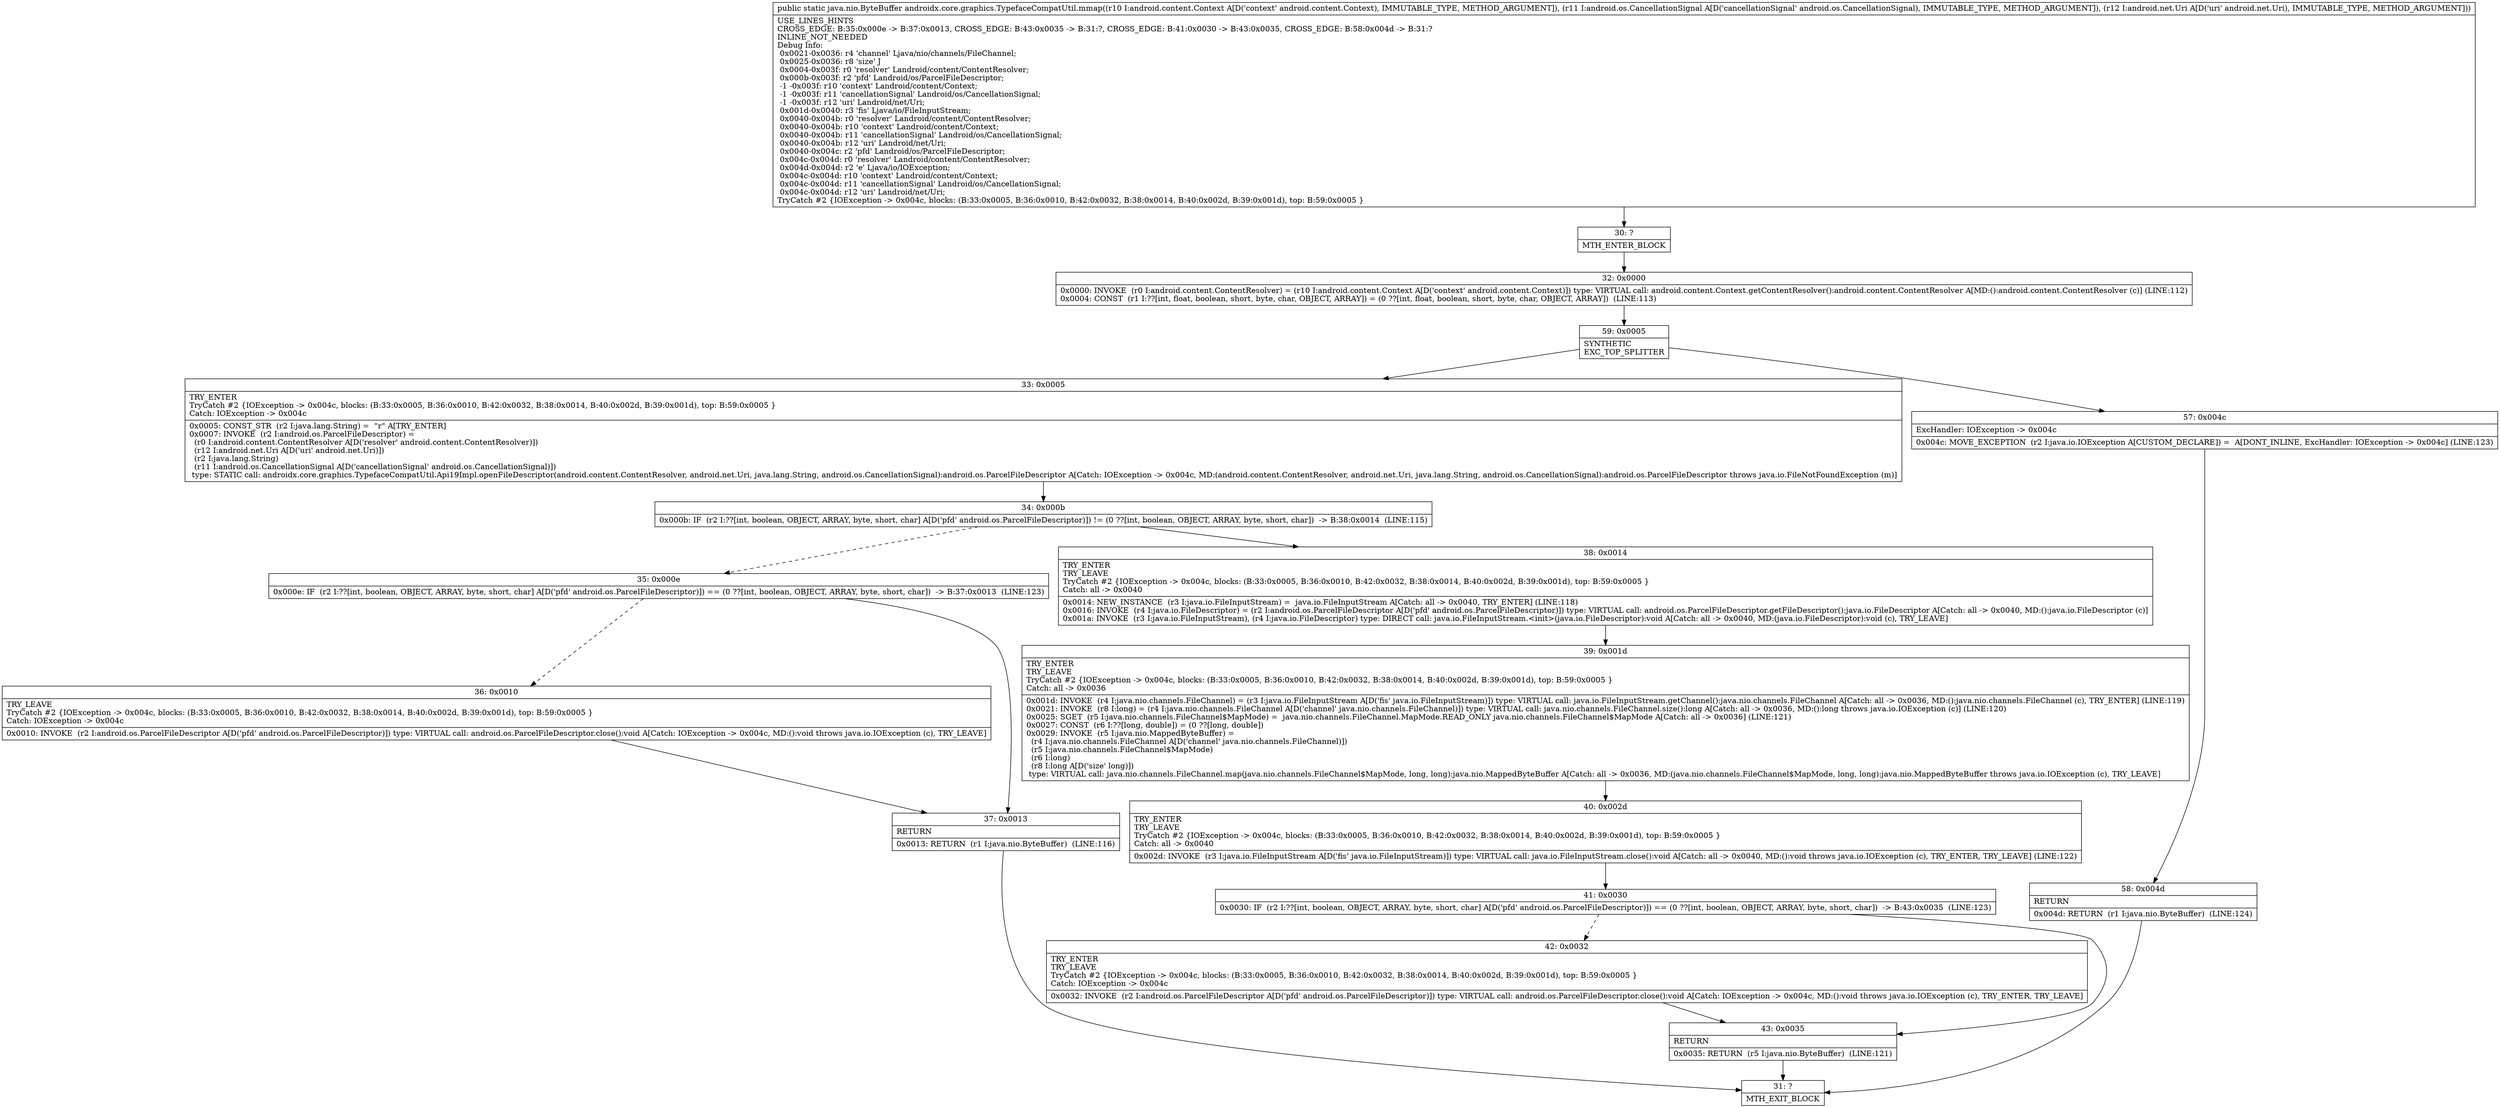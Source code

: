 digraph "CFG forandroidx.core.graphics.TypefaceCompatUtil.mmap(Landroid\/content\/Context;Landroid\/os\/CancellationSignal;Landroid\/net\/Uri;)Ljava\/nio\/ByteBuffer;" {
Node_30 [shape=record,label="{30\:\ ?|MTH_ENTER_BLOCK\l}"];
Node_32 [shape=record,label="{32\:\ 0x0000|0x0000: INVOKE  (r0 I:android.content.ContentResolver) = (r10 I:android.content.Context A[D('context' android.content.Context)]) type: VIRTUAL call: android.content.Context.getContentResolver():android.content.ContentResolver A[MD:():android.content.ContentResolver (c)] (LINE:112)\l0x0004: CONST  (r1 I:??[int, float, boolean, short, byte, char, OBJECT, ARRAY]) = (0 ??[int, float, boolean, short, byte, char, OBJECT, ARRAY])  (LINE:113)\l}"];
Node_59 [shape=record,label="{59\:\ 0x0005|SYNTHETIC\lEXC_TOP_SPLITTER\l}"];
Node_33 [shape=record,label="{33\:\ 0x0005|TRY_ENTER\lTryCatch #2 \{IOException \-\> 0x004c, blocks: (B:33:0x0005, B:36:0x0010, B:42:0x0032, B:38:0x0014, B:40:0x002d, B:39:0x001d), top: B:59:0x0005 \}\lCatch: IOException \-\> 0x004c\l|0x0005: CONST_STR  (r2 I:java.lang.String) =  \"r\" A[TRY_ENTER]\l0x0007: INVOKE  (r2 I:android.os.ParcelFileDescriptor) = \l  (r0 I:android.content.ContentResolver A[D('resolver' android.content.ContentResolver)])\l  (r12 I:android.net.Uri A[D('uri' android.net.Uri)])\l  (r2 I:java.lang.String)\l  (r11 I:android.os.CancellationSignal A[D('cancellationSignal' android.os.CancellationSignal)])\l type: STATIC call: androidx.core.graphics.TypefaceCompatUtil.Api19Impl.openFileDescriptor(android.content.ContentResolver, android.net.Uri, java.lang.String, android.os.CancellationSignal):android.os.ParcelFileDescriptor A[Catch: IOException \-\> 0x004c, MD:(android.content.ContentResolver, android.net.Uri, java.lang.String, android.os.CancellationSignal):android.os.ParcelFileDescriptor throws java.io.FileNotFoundException (m)]\l}"];
Node_34 [shape=record,label="{34\:\ 0x000b|0x000b: IF  (r2 I:??[int, boolean, OBJECT, ARRAY, byte, short, char] A[D('pfd' android.os.ParcelFileDescriptor)]) != (0 ??[int, boolean, OBJECT, ARRAY, byte, short, char])  \-\> B:38:0x0014  (LINE:115)\l}"];
Node_35 [shape=record,label="{35\:\ 0x000e|0x000e: IF  (r2 I:??[int, boolean, OBJECT, ARRAY, byte, short, char] A[D('pfd' android.os.ParcelFileDescriptor)]) == (0 ??[int, boolean, OBJECT, ARRAY, byte, short, char])  \-\> B:37:0x0013  (LINE:123)\l}"];
Node_36 [shape=record,label="{36\:\ 0x0010|TRY_LEAVE\lTryCatch #2 \{IOException \-\> 0x004c, blocks: (B:33:0x0005, B:36:0x0010, B:42:0x0032, B:38:0x0014, B:40:0x002d, B:39:0x001d), top: B:59:0x0005 \}\lCatch: IOException \-\> 0x004c\l|0x0010: INVOKE  (r2 I:android.os.ParcelFileDescriptor A[D('pfd' android.os.ParcelFileDescriptor)]) type: VIRTUAL call: android.os.ParcelFileDescriptor.close():void A[Catch: IOException \-\> 0x004c, MD:():void throws java.io.IOException (c), TRY_LEAVE]\l}"];
Node_37 [shape=record,label="{37\:\ 0x0013|RETURN\l|0x0013: RETURN  (r1 I:java.nio.ByteBuffer)  (LINE:116)\l}"];
Node_31 [shape=record,label="{31\:\ ?|MTH_EXIT_BLOCK\l}"];
Node_38 [shape=record,label="{38\:\ 0x0014|TRY_ENTER\lTRY_LEAVE\lTryCatch #2 \{IOException \-\> 0x004c, blocks: (B:33:0x0005, B:36:0x0010, B:42:0x0032, B:38:0x0014, B:40:0x002d, B:39:0x001d), top: B:59:0x0005 \}\lCatch: all \-\> 0x0040\l|0x0014: NEW_INSTANCE  (r3 I:java.io.FileInputStream) =  java.io.FileInputStream A[Catch: all \-\> 0x0040, TRY_ENTER] (LINE:118)\l0x0016: INVOKE  (r4 I:java.io.FileDescriptor) = (r2 I:android.os.ParcelFileDescriptor A[D('pfd' android.os.ParcelFileDescriptor)]) type: VIRTUAL call: android.os.ParcelFileDescriptor.getFileDescriptor():java.io.FileDescriptor A[Catch: all \-\> 0x0040, MD:():java.io.FileDescriptor (c)]\l0x001a: INVOKE  (r3 I:java.io.FileInputStream), (r4 I:java.io.FileDescriptor) type: DIRECT call: java.io.FileInputStream.\<init\>(java.io.FileDescriptor):void A[Catch: all \-\> 0x0040, MD:(java.io.FileDescriptor):void (c), TRY_LEAVE]\l}"];
Node_39 [shape=record,label="{39\:\ 0x001d|TRY_ENTER\lTRY_LEAVE\lTryCatch #2 \{IOException \-\> 0x004c, blocks: (B:33:0x0005, B:36:0x0010, B:42:0x0032, B:38:0x0014, B:40:0x002d, B:39:0x001d), top: B:59:0x0005 \}\lCatch: all \-\> 0x0036\l|0x001d: INVOKE  (r4 I:java.nio.channels.FileChannel) = (r3 I:java.io.FileInputStream A[D('fis' java.io.FileInputStream)]) type: VIRTUAL call: java.io.FileInputStream.getChannel():java.nio.channels.FileChannel A[Catch: all \-\> 0x0036, MD:():java.nio.channels.FileChannel (c), TRY_ENTER] (LINE:119)\l0x0021: INVOKE  (r8 I:long) = (r4 I:java.nio.channels.FileChannel A[D('channel' java.nio.channels.FileChannel)]) type: VIRTUAL call: java.nio.channels.FileChannel.size():long A[Catch: all \-\> 0x0036, MD:():long throws java.io.IOException (c)] (LINE:120)\l0x0025: SGET  (r5 I:java.nio.channels.FileChannel$MapMode) =  java.nio.channels.FileChannel.MapMode.READ_ONLY java.nio.channels.FileChannel$MapMode A[Catch: all \-\> 0x0036] (LINE:121)\l0x0027: CONST  (r6 I:??[long, double]) = (0 ??[long, double]) \l0x0029: INVOKE  (r5 I:java.nio.MappedByteBuffer) = \l  (r4 I:java.nio.channels.FileChannel A[D('channel' java.nio.channels.FileChannel)])\l  (r5 I:java.nio.channels.FileChannel$MapMode)\l  (r6 I:long)\l  (r8 I:long A[D('size' long)])\l type: VIRTUAL call: java.nio.channels.FileChannel.map(java.nio.channels.FileChannel$MapMode, long, long):java.nio.MappedByteBuffer A[Catch: all \-\> 0x0036, MD:(java.nio.channels.FileChannel$MapMode, long, long):java.nio.MappedByteBuffer throws java.io.IOException (c), TRY_LEAVE]\l}"];
Node_40 [shape=record,label="{40\:\ 0x002d|TRY_ENTER\lTRY_LEAVE\lTryCatch #2 \{IOException \-\> 0x004c, blocks: (B:33:0x0005, B:36:0x0010, B:42:0x0032, B:38:0x0014, B:40:0x002d, B:39:0x001d), top: B:59:0x0005 \}\lCatch: all \-\> 0x0040\l|0x002d: INVOKE  (r3 I:java.io.FileInputStream A[D('fis' java.io.FileInputStream)]) type: VIRTUAL call: java.io.FileInputStream.close():void A[Catch: all \-\> 0x0040, MD:():void throws java.io.IOException (c), TRY_ENTER, TRY_LEAVE] (LINE:122)\l}"];
Node_41 [shape=record,label="{41\:\ 0x0030|0x0030: IF  (r2 I:??[int, boolean, OBJECT, ARRAY, byte, short, char] A[D('pfd' android.os.ParcelFileDescriptor)]) == (0 ??[int, boolean, OBJECT, ARRAY, byte, short, char])  \-\> B:43:0x0035  (LINE:123)\l}"];
Node_42 [shape=record,label="{42\:\ 0x0032|TRY_ENTER\lTRY_LEAVE\lTryCatch #2 \{IOException \-\> 0x004c, blocks: (B:33:0x0005, B:36:0x0010, B:42:0x0032, B:38:0x0014, B:40:0x002d, B:39:0x001d), top: B:59:0x0005 \}\lCatch: IOException \-\> 0x004c\l|0x0032: INVOKE  (r2 I:android.os.ParcelFileDescriptor A[D('pfd' android.os.ParcelFileDescriptor)]) type: VIRTUAL call: android.os.ParcelFileDescriptor.close():void A[Catch: IOException \-\> 0x004c, MD:():void throws java.io.IOException (c), TRY_ENTER, TRY_LEAVE]\l}"];
Node_43 [shape=record,label="{43\:\ 0x0035|RETURN\l|0x0035: RETURN  (r5 I:java.nio.ByteBuffer)  (LINE:121)\l}"];
Node_57 [shape=record,label="{57\:\ 0x004c|ExcHandler: IOException \-\> 0x004c\l|0x004c: MOVE_EXCEPTION  (r2 I:java.io.IOException A[CUSTOM_DECLARE]) =  A[DONT_INLINE, ExcHandler: IOException \-\> 0x004c] (LINE:123)\l}"];
Node_58 [shape=record,label="{58\:\ 0x004d|RETURN\l|0x004d: RETURN  (r1 I:java.nio.ByteBuffer)  (LINE:124)\l}"];
MethodNode[shape=record,label="{public static java.nio.ByteBuffer androidx.core.graphics.TypefaceCompatUtil.mmap((r10 I:android.content.Context A[D('context' android.content.Context), IMMUTABLE_TYPE, METHOD_ARGUMENT]), (r11 I:android.os.CancellationSignal A[D('cancellationSignal' android.os.CancellationSignal), IMMUTABLE_TYPE, METHOD_ARGUMENT]), (r12 I:android.net.Uri A[D('uri' android.net.Uri), IMMUTABLE_TYPE, METHOD_ARGUMENT]))  | USE_LINES_HINTS\lCROSS_EDGE: B:35:0x000e \-\> B:37:0x0013, CROSS_EDGE: B:43:0x0035 \-\> B:31:?, CROSS_EDGE: B:41:0x0030 \-\> B:43:0x0035, CROSS_EDGE: B:58:0x004d \-\> B:31:?\lINLINE_NOT_NEEDED\lDebug Info:\l  0x0021\-0x0036: r4 'channel' Ljava\/nio\/channels\/FileChannel;\l  0x0025\-0x0036: r8 'size' J\l  0x0004\-0x003f: r0 'resolver' Landroid\/content\/ContentResolver;\l  0x000b\-0x003f: r2 'pfd' Landroid\/os\/ParcelFileDescriptor;\l  \-1 \-0x003f: r10 'context' Landroid\/content\/Context;\l  \-1 \-0x003f: r11 'cancellationSignal' Landroid\/os\/CancellationSignal;\l  \-1 \-0x003f: r12 'uri' Landroid\/net\/Uri;\l  0x001d\-0x0040: r3 'fis' Ljava\/io\/FileInputStream;\l  0x0040\-0x004b: r0 'resolver' Landroid\/content\/ContentResolver;\l  0x0040\-0x004b: r10 'context' Landroid\/content\/Context;\l  0x0040\-0x004b: r11 'cancellationSignal' Landroid\/os\/CancellationSignal;\l  0x0040\-0x004b: r12 'uri' Landroid\/net\/Uri;\l  0x0040\-0x004c: r2 'pfd' Landroid\/os\/ParcelFileDescriptor;\l  0x004c\-0x004d: r0 'resolver' Landroid\/content\/ContentResolver;\l  0x004d\-0x004d: r2 'e' Ljava\/io\/IOException;\l  0x004c\-0x004d: r10 'context' Landroid\/content\/Context;\l  0x004c\-0x004d: r11 'cancellationSignal' Landroid\/os\/CancellationSignal;\l  0x004c\-0x004d: r12 'uri' Landroid\/net\/Uri;\lTryCatch #2 \{IOException \-\> 0x004c, blocks: (B:33:0x0005, B:36:0x0010, B:42:0x0032, B:38:0x0014, B:40:0x002d, B:39:0x001d), top: B:59:0x0005 \}\l}"];
MethodNode -> Node_30;Node_30 -> Node_32;
Node_32 -> Node_59;
Node_59 -> Node_33;
Node_59 -> Node_57;
Node_33 -> Node_34;
Node_34 -> Node_35[style=dashed];
Node_34 -> Node_38;
Node_35 -> Node_36[style=dashed];
Node_35 -> Node_37;
Node_36 -> Node_37;
Node_37 -> Node_31;
Node_38 -> Node_39;
Node_39 -> Node_40;
Node_40 -> Node_41;
Node_41 -> Node_42[style=dashed];
Node_41 -> Node_43;
Node_42 -> Node_43;
Node_43 -> Node_31;
Node_57 -> Node_58;
Node_58 -> Node_31;
}

